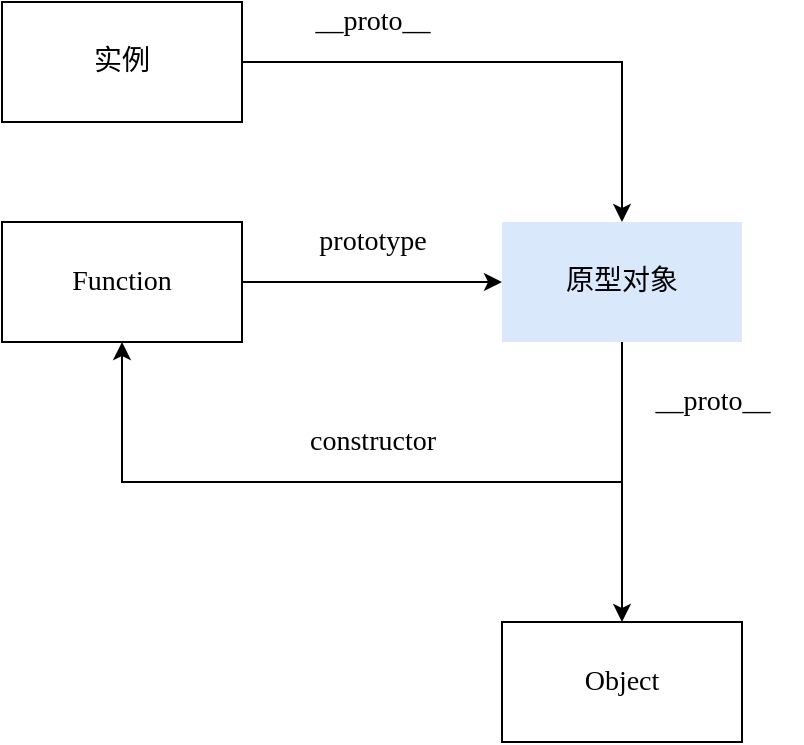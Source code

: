 <mxfile version="12.5.5" type="github"><diagram id="BvDCxPOHAbG7J_fLm7Sd" name="第 1 页"><mxGraphModel dx="1038" dy="499" grid="1" gridSize="10" guides="1" tooltips="1" connect="1" arrows="1" fold="1" page="1" pageScale="1" pageWidth="827" pageHeight="1169" background="#ffffff" math="0" shadow="0"><root><mxCell id="0"/><mxCell id="1" parent="0"/><mxCell id="Uq_rHg-rGHbOrY9ELyPT-3" style="edgeStyle=orthogonalEdgeStyle;rounded=0;orthogonalLoop=1;jettySize=auto;html=1;exitX=1;exitY=0.5;exitDx=0;exitDy=0;entryX=0;entryY=0.5;entryDx=0;entryDy=0;fontFamily=Lucida Console;fontStyle=0;fontSize=14;" edge="1" parent="1" source="Uq_rHg-rGHbOrY9ELyPT-1" target="Uq_rHg-rGHbOrY9ELyPT-2"><mxGeometry relative="1" as="geometry"/></mxCell><mxCell id="Uq_rHg-rGHbOrY9ELyPT-1" value="Function" style="rounded=0;whiteSpace=wrap;html=1;fontFamily=Lucida Console;fontStyle=0;fontSize=14;" vertex="1" parent="1"><mxGeometry x="120" y="140" width="120" height="60" as="geometry"/></mxCell><mxCell id="Uq_rHg-rGHbOrY9ELyPT-5" style="edgeStyle=orthogonalEdgeStyle;rounded=0;orthogonalLoop=1;jettySize=auto;html=1;exitX=0.5;exitY=1;exitDx=0;exitDy=0;entryX=0.5;entryY=1;entryDx=0;entryDy=0;fontFamily=Lucida Console;fontStyle=0;fontSize=14;" edge="1" parent="1" source="Uq_rHg-rGHbOrY9ELyPT-2" target="Uq_rHg-rGHbOrY9ELyPT-1"><mxGeometry relative="1" as="geometry"><Array as="points"><mxPoint x="430" y="270"/><mxPoint x="180" y="270"/></Array></mxGeometry></mxCell><mxCell id="Uq_rHg-rGHbOrY9ELyPT-8" style="edgeStyle=orthogonalEdgeStyle;rounded=0;orthogonalLoop=1;jettySize=auto;html=1;exitX=0.5;exitY=1;exitDx=0;exitDy=0;fontFamily=Lucida Console;fontStyle=0;fontSize=14;" edge="1" parent="1" source="Uq_rHg-rGHbOrY9ELyPT-2" target="Uq_rHg-rGHbOrY9ELyPT-7"><mxGeometry relative="1" as="geometry"/></mxCell><mxCell id="Uq_rHg-rGHbOrY9ELyPT-2" value="原型对象" style="rounded=0;whiteSpace=wrap;html=1;fillColor=#dae8fc;strokeColor=none;fontFamily=Lucida Console;fontStyle=0;fontSize=14;" vertex="1" parent="1"><mxGeometry x="370" y="140" width="120" height="60" as="geometry"/></mxCell><mxCell id="Uq_rHg-rGHbOrY9ELyPT-4" value="__proto__" style="text;html=1;align=center;verticalAlign=middle;resizable=0;points=[];autosize=1;fontFamily=Lucida Console;fontStyle=0;fontSize=14;" vertex="1" parent="1"><mxGeometry x="260" y="30" width="90" height="20" as="geometry"/></mxCell><mxCell id="Uq_rHg-rGHbOrY9ELyPT-6" value="constructor" style="text;html=1;align=center;verticalAlign=middle;resizable=0;points=[];autosize=1;fontFamily=Lucida Console;fontStyle=0;fontSize=14;" vertex="1" parent="1"><mxGeometry x="250" y="240" width="110" height="20" as="geometry"/></mxCell><mxCell id="Uq_rHg-rGHbOrY9ELyPT-7" value="Object" style="rounded=0;whiteSpace=wrap;html=1;fontFamily=Lucida Console;fontStyle=0;fontSize=14;" vertex="1" parent="1"><mxGeometry x="370" y="340" width="120" height="60" as="geometry"/></mxCell><mxCell id="Uq_rHg-rGHbOrY9ELyPT-9" value="__proto__" style="text;html=1;align=center;verticalAlign=middle;resizable=0;points=[];autosize=1;fontFamily=Lucida Console;fontStyle=0;fontSize=14;" vertex="1" parent="1"><mxGeometry x="430" y="220" width="90" height="20" as="geometry"/></mxCell><mxCell id="Uq_rHg-rGHbOrY9ELyPT-11" style="edgeStyle=orthogonalEdgeStyle;rounded=0;orthogonalLoop=1;jettySize=auto;html=1;exitX=1;exitY=0.5;exitDx=0;exitDy=0;entryX=0.5;entryY=0;entryDx=0;entryDy=0;comic=0;fontFamily=Lucida Console;fontStyle=0;fontSize=14;" edge="1" parent="1" source="Uq_rHg-rGHbOrY9ELyPT-10" target="Uq_rHg-rGHbOrY9ELyPT-2"><mxGeometry relative="1" as="geometry"/></mxCell><mxCell id="Uq_rHg-rGHbOrY9ELyPT-10" value="实例" style="rounded=0;whiteSpace=wrap;html=1;fontFamily=Lucida Console;fontStyle=0;fontSize=14;" vertex="1" parent="1"><mxGeometry x="120" y="30" width="120" height="60" as="geometry"/></mxCell><mxCell id="Uq_rHg-rGHbOrY9ELyPT-12" value="prototype" style="text;html=1;align=center;verticalAlign=middle;resizable=0;points=[];autosize=1;fontFamily=Lucida Console;fontStyle=0;fontSize=14;" vertex="1" parent="1"><mxGeometry x="260" y="140" width="90" height="20" as="geometry"/></mxCell></root></mxGraphModel></diagram></mxfile>